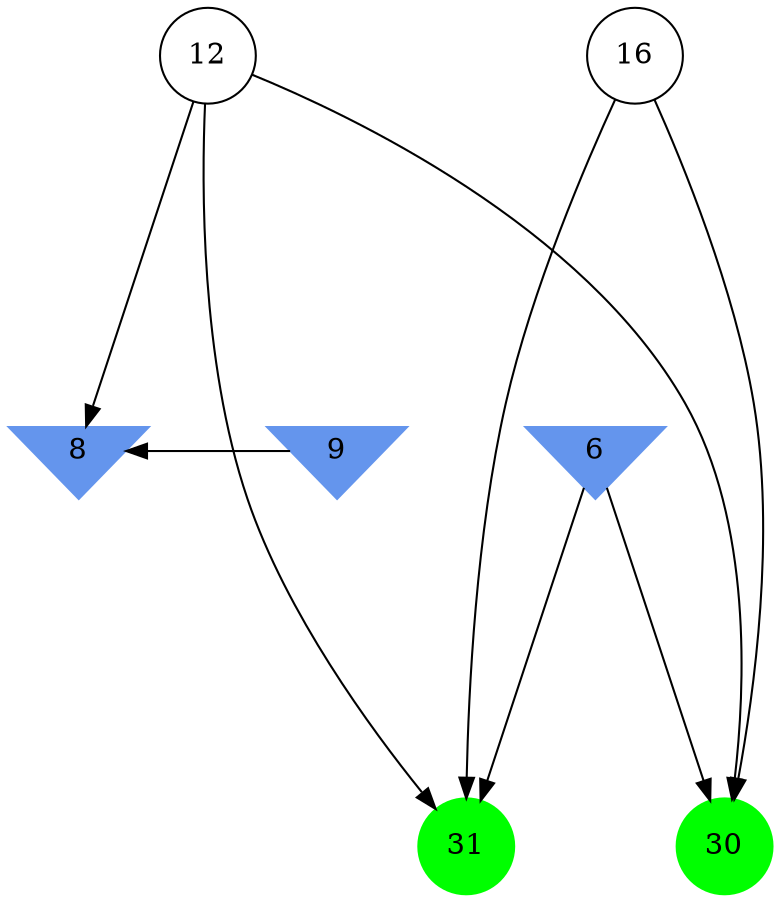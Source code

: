 digraph brain {
	ranksep=2.0;
	6 [shape=invtriangle,style=filled,color=cornflowerblue];
	8 [shape=invtriangle,style=filled,color=cornflowerblue];
	9 [shape=invtriangle,style=filled,color=cornflowerblue];
	12 [shape=circle,color=black];
	16 [shape=circle,color=black];
	30 [shape=circle,style=filled,color=green];
	31 [shape=circle,style=filled,color=green];
	9	->	8;
	12	->	8;
	6	->	31;
	6	->	30;
	16	->	31;
	16	->	30;
	12	->	31;
	12	->	30;
	{ rank=same; 6; 8; 9; }
	{ rank=same; 12; 16; }
	{ rank=same; 30; 31; }
}
